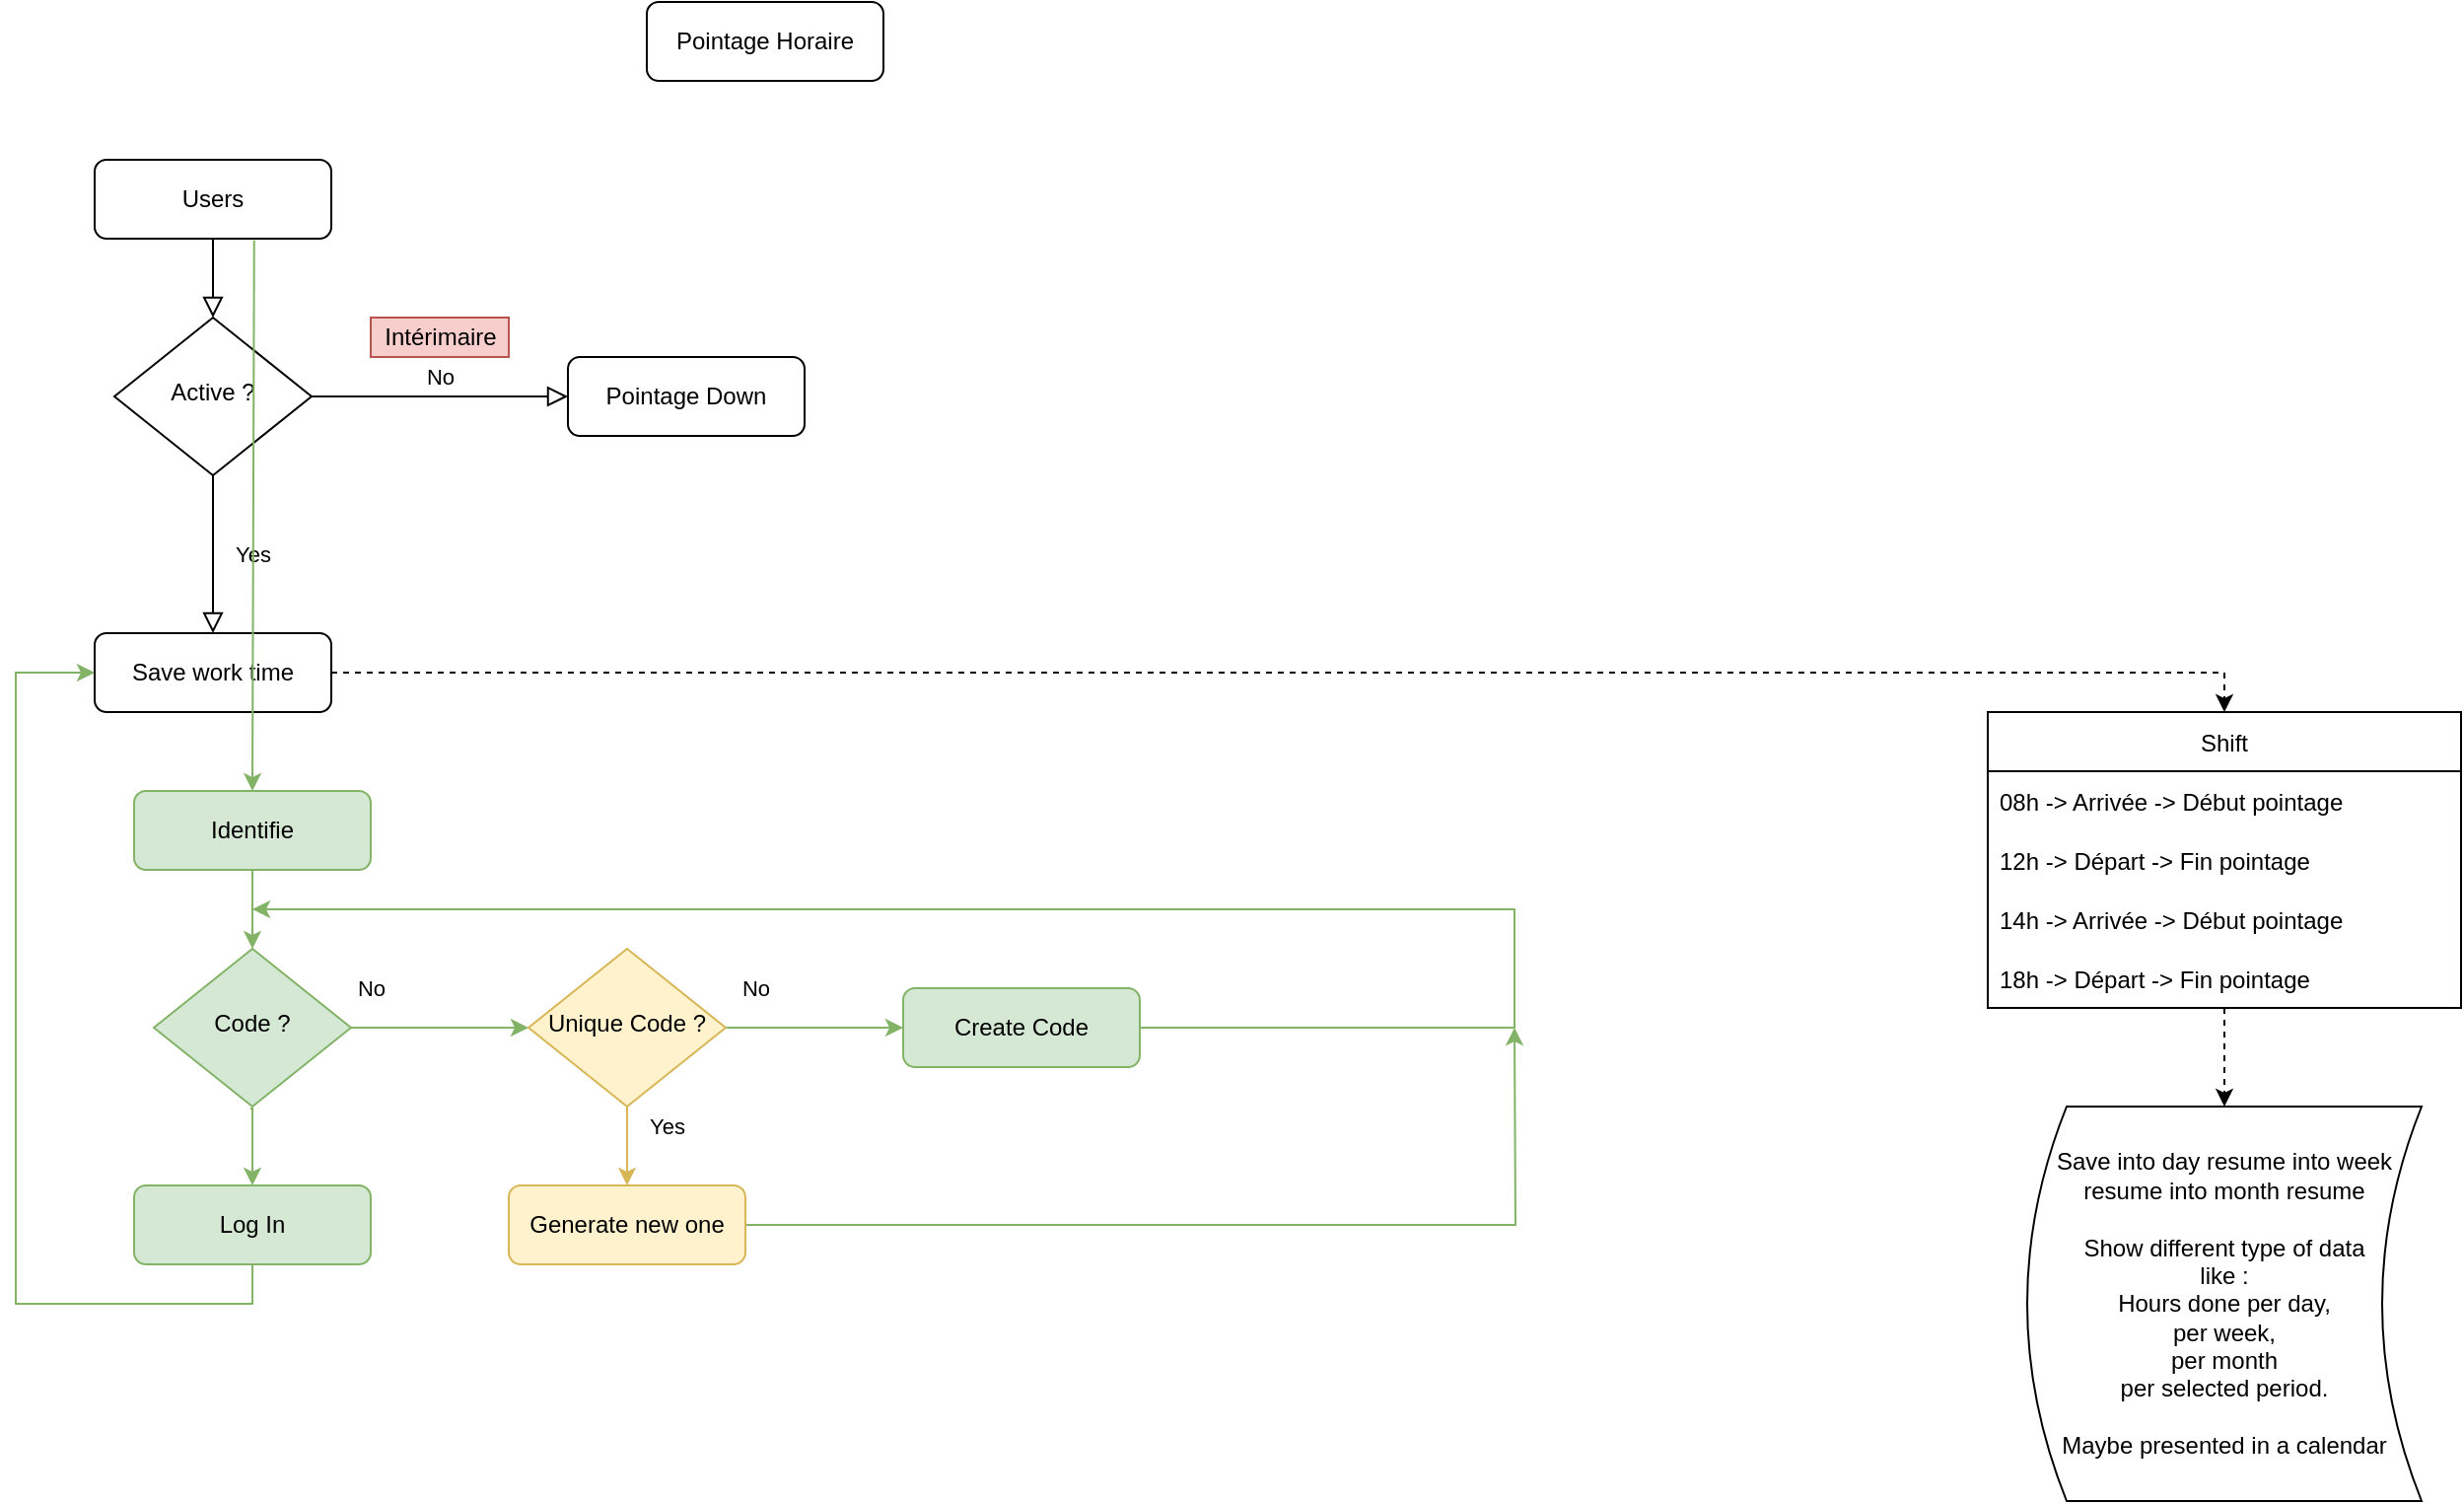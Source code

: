 <mxfile version="16.2.1" type="github">
  <diagram id="C5RBs43oDa-KdzZeNtuy" name="Page-1">
    <mxGraphModel dx="1718" dy="935" grid="1" gridSize="10" guides="1" tooltips="1" connect="1" arrows="1" fold="1" page="1" pageScale="1" pageWidth="827" pageHeight="1169" math="0" shadow="0">
      <root>
        <mxCell id="WIyWlLk6GJQsqaUBKTNV-0" />
        <mxCell id="WIyWlLk6GJQsqaUBKTNV-1" parent="WIyWlLk6GJQsqaUBKTNV-0" />
        <mxCell id="WIyWlLk6GJQsqaUBKTNV-2" value="" style="rounded=0;html=1;jettySize=auto;orthogonalLoop=1;fontSize=11;endArrow=block;endFill=0;endSize=8;strokeWidth=1;shadow=0;labelBackgroundColor=none;edgeStyle=orthogonalEdgeStyle;" parent="WIyWlLk6GJQsqaUBKTNV-1" source="WIyWlLk6GJQsqaUBKTNV-3" target="WIyWlLk6GJQsqaUBKTNV-6" edge="1">
          <mxGeometry relative="1" as="geometry" />
        </mxCell>
        <mxCell id="WIyWlLk6GJQsqaUBKTNV-3" value="Users" style="rounded=1;whiteSpace=wrap;html=1;fontSize=12;glass=0;strokeWidth=1;shadow=0;" parent="WIyWlLk6GJQsqaUBKTNV-1" vertex="1">
          <mxGeometry x="80" y="80" width="120" height="40" as="geometry" />
        </mxCell>
        <mxCell id="WIyWlLk6GJQsqaUBKTNV-4" value="Yes" style="rounded=0;html=1;jettySize=auto;orthogonalLoop=1;fontSize=11;endArrow=block;endFill=0;endSize=8;strokeWidth=1;shadow=0;labelBackgroundColor=none;edgeStyle=orthogonalEdgeStyle;entryX=0.5;entryY=0;entryDx=0;entryDy=0;" parent="WIyWlLk6GJQsqaUBKTNV-1" source="WIyWlLk6GJQsqaUBKTNV-6" target="WIyWlLk6GJQsqaUBKTNV-12" edge="1">
          <mxGeometry y="20" relative="1" as="geometry">
            <mxPoint as="offset" />
            <mxPoint x="140" y="280" as="targetPoint" />
          </mxGeometry>
        </mxCell>
        <mxCell id="WIyWlLk6GJQsqaUBKTNV-5" value="No" style="edgeStyle=orthogonalEdgeStyle;rounded=0;html=1;jettySize=auto;orthogonalLoop=1;fontSize=11;endArrow=block;endFill=0;endSize=8;strokeWidth=1;shadow=0;labelBackgroundColor=none;" parent="WIyWlLk6GJQsqaUBKTNV-1" source="WIyWlLk6GJQsqaUBKTNV-6" target="WIyWlLk6GJQsqaUBKTNV-7" edge="1">
          <mxGeometry y="10" relative="1" as="geometry">
            <mxPoint as="offset" />
          </mxGeometry>
        </mxCell>
        <mxCell id="WIyWlLk6GJQsqaUBKTNV-6" value="Active ?" style="rhombus;whiteSpace=wrap;html=1;shadow=0;fontFamily=Helvetica;fontSize=12;align=center;strokeWidth=1;spacing=6;spacingTop=-4;" parent="WIyWlLk6GJQsqaUBKTNV-1" vertex="1">
          <mxGeometry x="90" y="160" width="100" height="80" as="geometry" />
        </mxCell>
        <mxCell id="WIyWlLk6GJQsqaUBKTNV-7" value="Pointage Down" style="rounded=1;whiteSpace=wrap;html=1;fontSize=12;glass=0;strokeWidth=1;shadow=0;" parent="WIyWlLk6GJQsqaUBKTNV-1" vertex="1">
          <mxGeometry x="320" y="180" width="120" height="40" as="geometry" />
        </mxCell>
        <mxCell id="G-VciztBtjNbXAgdH_Gi-4" style="edgeStyle=orthogonalEdgeStyle;rounded=0;orthogonalLoop=1;jettySize=auto;html=1;entryX=0.5;entryY=0;entryDx=0;entryDy=0;fillColor=#d5e8d4;strokeColor=#82b366;" edge="1" parent="WIyWlLk6GJQsqaUBKTNV-1" source="WIyWlLk6GJQsqaUBKTNV-11" target="G-VciztBtjNbXAgdH_Gi-3">
          <mxGeometry relative="1" as="geometry" />
        </mxCell>
        <mxCell id="WIyWlLk6GJQsqaUBKTNV-11" value="Identifie" style="rounded=1;whiteSpace=wrap;html=1;fontSize=12;glass=0;strokeWidth=1;shadow=0;fillColor=#d5e8d4;strokeColor=#82b366;" parent="WIyWlLk6GJQsqaUBKTNV-1" vertex="1">
          <mxGeometry x="100" y="400" width="120" height="40" as="geometry" />
        </mxCell>
        <mxCell id="G-VciztBtjNbXAgdH_Gi-26" style="edgeStyle=orthogonalEdgeStyle;rounded=0;orthogonalLoop=1;jettySize=auto;html=1;dashed=1;exitX=1;exitY=0.5;exitDx=0;exitDy=0;entryX=0.5;entryY=0;entryDx=0;entryDy=0;" edge="1" parent="WIyWlLk6GJQsqaUBKTNV-1" source="WIyWlLk6GJQsqaUBKTNV-12" target="G-VciztBtjNbXAgdH_Gi-27">
          <mxGeometry relative="1" as="geometry">
            <mxPoint x="1010" y="315" as="targetPoint" />
            <mxPoint x="215" y="340" as="sourcePoint" />
          </mxGeometry>
        </mxCell>
        <mxCell id="WIyWlLk6GJQsqaUBKTNV-12" value="Save work time" style="rounded=1;whiteSpace=wrap;html=1;fontSize=12;glass=0;strokeWidth=1;shadow=0;" parent="WIyWlLk6GJQsqaUBKTNV-1" vertex="1">
          <mxGeometry x="80" y="320" width="120" height="40" as="geometry" />
        </mxCell>
        <mxCell id="G-VciztBtjNbXAgdH_Gi-0" value="Pointage Horaire" style="rounded=1;whiteSpace=wrap;html=1;fontSize=12;glass=0;strokeWidth=1;shadow=0;" vertex="1" parent="WIyWlLk6GJQsqaUBKTNV-1">
          <mxGeometry x="360" width="120" height="40" as="geometry" />
        </mxCell>
        <mxCell id="G-VciztBtjNbXAgdH_Gi-1" value="Intérimaire" style="text;html=1;align=center;verticalAlign=middle;resizable=0;points=[];autosize=1;strokeColor=#b85450;fillColor=#f8cecc;" vertex="1" parent="WIyWlLk6GJQsqaUBKTNV-1">
          <mxGeometry x="220" y="160" width="70" height="20" as="geometry" />
        </mxCell>
        <mxCell id="G-VciztBtjNbXAgdH_Gi-2" value="" style="endArrow=classic;html=1;rounded=0;exitX=0.674;exitY=1.018;exitDx=0;exitDy=0;exitPerimeter=0;fillColor=#d5e8d4;strokeColor=#82b366;entryX=0.5;entryY=0;entryDx=0;entryDy=0;" edge="1" parent="WIyWlLk6GJQsqaUBKTNV-1" source="WIyWlLk6GJQsqaUBKTNV-3" target="WIyWlLk6GJQsqaUBKTNV-11">
          <mxGeometry width="50" height="50" relative="1" as="geometry">
            <mxPoint x="160" y="130" as="sourcePoint" />
            <mxPoint x="160" y="410" as="targetPoint" />
            <Array as="points" />
          </mxGeometry>
        </mxCell>
        <mxCell id="G-VciztBtjNbXAgdH_Gi-14" style="edgeStyle=orthogonalEdgeStyle;rounded=0;orthogonalLoop=1;jettySize=auto;html=1;entryX=0;entryY=0.5;entryDx=0;entryDy=0;fillColor=#d5e8d4;strokeColor=#82b366;" edge="1" parent="WIyWlLk6GJQsqaUBKTNV-1" source="G-VciztBtjNbXAgdH_Gi-3" target="G-VciztBtjNbXAgdH_Gi-13">
          <mxGeometry relative="1" as="geometry" />
        </mxCell>
        <mxCell id="G-VciztBtjNbXAgdH_Gi-16" value="No" style="edgeLabel;html=1;align=center;verticalAlign=middle;resizable=0;points=[];" vertex="1" connectable="0" parent="G-VciztBtjNbXAgdH_Gi-14">
          <mxGeometry x="-0.352" y="-1" relative="1" as="geometry">
            <mxPoint x="-19" y="-21" as="offset" />
          </mxGeometry>
        </mxCell>
        <mxCell id="G-VciztBtjNbXAgdH_Gi-22" style="edgeStyle=orthogonalEdgeStyle;rounded=0;orthogonalLoop=1;jettySize=auto;html=1;fillColor=#d5e8d4;strokeColor=#82b366;entryX=0.5;entryY=0;entryDx=0;entryDy=0;" edge="1" parent="WIyWlLk6GJQsqaUBKTNV-1" target="G-VciztBtjNbXAgdH_Gi-23">
          <mxGeometry relative="1" as="geometry">
            <mxPoint x="159" y="681" as="targetPoint" />
            <mxPoint x="159" y="561" as="sourcePoint" />
          </mxGeometry>
        </mxCell>
        <mxCell id="G-VciztBtjNbXAgdH_Gi-3" value="Code ?" style="rhombus;whiteSpace=wrap;html=1;shadow=0;fontFamily=Helvetica;fontSize=12;align=center;strokeWidth=1;spacing=6;spacingTop=-4;fillColor=#d5e8d4;strokeColor=#82b366;" vertex="1" parent="WIyWlLk6GJQsqaUBKTNV-1">
          <mxGeometry x="110" y="480" width="100" height="80" as="geometry" />
        </mxCell>
        <mxCell id="G-VciztBtjNbXAgdH_Gi-9" style="edgeStyle=orthogonalEdgeStyle;rounded=0;orthogonalLoop=1;jettySize=auto;html=1;fillColor=#d5e8d4;strokeColor=#82b366;" edge="1" parent="WIyWlLk6GJQsqaUBKTNV-1" source="G-VciztBtjNbXAgdH_Gi-7">
          <mxGeometry relative="1" as="geometry">
            <mxPoint x="160" y="460" as="targetPoint" />
            <Array as="points">
              <mxPoint x="800" y="520" />
              <mxPoint x="800" y="460" />
            </Array>
          </mxGeometry>
        </mxCell>
        <mxCell id="G-VciztBtjNbXAgdH_Gi-7" value="Create Code" style="rounded=1;whiteSpace=wrap;html=1;fontSize=12;glass=0;strokeWidth=1;shadow=0;fillColor=#d5e8d4;strokeColor=#82b366;" vertex="1" parent="WIyWlLk6GJQsqaUBKTNV-1">
          <mxGeometry x="490" y="500" width="120" height="40" as="geometry" />
        </mxCell>
        <mxCell id="G-VciztBtjNbXAgdH_Gi-15" style="edgeStyle=orthogonalEdgeStyle;rounded=0;orthogonalLoop=1;jettySize=auto;html=1;entryX=0;entryY=0.5;entryDx=0;entryDy=0;fillColor=#d5e8d4;strokeColor=#82b366;" edge="1" parent="WIyWlLk6GJQsqaUBKTNV-1" source="G-VciztBtjNbXAgdH_Gi-13" target="G-VciztBtjNbXAgdH_Gi-7">
          <mxGeometry relative="1" as="geometry" />
        </mxCell>
        <mxCell id="G-VciztBtjNbXAgdH_Gi-17" value="No" style="edgeLabel;html=1;align=center;verticalAlign=middle;resizable=0;points=[];" vertex="1" connectable="0" parent="G-VciztBtjNbXAgdH_Gi-15">
          <mxGeometry x="-0.638" relative="1" as="geometry">
            <mxPoint x="-2" y="-20" as="offset" />
          </mxGeometry>
        </mxCell>
        <mxCell id="G-VciztBtjNbXAgdH_Gi-18" style="edgeStyle=orthogonalEdgeStyle;rounded=0;orthogonalLoop=1;jettySize=auto;html=1;fillColor=#fff2cc;strokeColor=#d6b656;entryX=0.5;entryY=0;entryDx=0;entryDy=0;" edge="1" parent="WIyWlLk6GJQsqaUBKTNV-1" source="G-VciztBtjNbXAgdH_Gi-13" target="G-VciztBtjNbXAgdH_Gi-19">
          <mxGeometry relative="1" as="geometry">
            <mxPoint x="350" y="600" as="targetPoint" />
            <Array as="points">
              <mxPoint x="350" y="600" />
              <mxPoint x="350" y="600" />
            </Array>
          </mxGeometry>
        </mxCell>
        <mxCell id="G-VciztBtjNbXAgdH_Gi-21" value="Yes" style="edgeLabel;html=1;align=center;verticalAlign=middle;resizable=0;points=[];" vertex="1" connectable="0" parent="G-VciztBtjNbXAgdH_Gi-18">
          <mxGeometry x="-0.61" y="-2" relative="1" as="geometry">
            <mxPoint x="22" y="2" as="offset" />
          </mxGeometry>
        </mxCell>
        <mxCell id="G-VciztBtjNbXAgdH_Gi-13" value="Unique Code ?" style="rhombus;whiteSpace=wrap;html=1;shadow=0;fontFamily=Helvetica;fontSize=12;align=center;strokeWidth=1;spacing=6;spacingTop=-4;fillColor=#fff2cc;strokeColor=#d6b656;" vertex="1" parent="WIyWlLk6GJQsqaUBKTNV-1">
          <mxGeometry x="300" y="480" width="100" height="80" as="geometry" />
        </mxCell>
        <mxCell id="G-VciztBtjNbXAgdH_Gi-20" style="edgeStyle=orthogonalEdgeStyle;rounded=0;orthogonalLoop=1;jettySize=auto;html=1;fillColor=#d5e8d4;strokeColor=#82b366;" edge="1" parent="WIyWlLk6GJQsqaUBKTNV-1" source="G-VciztBtjNbXAgdH_Gi-19">
          <mxGeometry relative="1" as="geometry">
            <mxPoint x="800" y="520" as="targetPoint" />
          </mxGeometry>
        </mxCell>
        <mxCell id="G-VciztBtjNbXAgdH_Gi-19" value="Generate new one" style="rounded=1;whiteSpace=wrap;html=1;fontSize=12;glass=0;strokeWidth=1;shadow=0;fillColor=#fff2cc;strokeColor=#d6b656;" vertex="1" parent="WIyWlLk6GJQsqaUBKTNV-1">
          <mxGeometry x="290" y="600" width="120" height="40" as="geometry" />
        </mxCell>
        <mxCell id="G-VciztBtjNbXAgdH_Gi-24" style="edgeStyle=orthogonalEdgeStyle;rounded=0;orthogonalLoop=1;jettySize=auto;html=1;entryX=0;entryY=0.5;entryDx=0;entryDy=0;fillColor=#d5e8d4;strokeColor=#82b366;" edge="1" parent="WIyWlLk6GJQsqaUBKTNV-1" source="G-VciztBtjNbXAgdH_Gi-23" target="WIyWlLk6GJQsqaUBKTNV-12">
          <mxGeometry relative="1" as="geometry">
            <mxPoint x="60" y="338" as="targetPoint" />
            <Array as="points">
              <mxPoint x="40" y="660" />
              <mxPoint x="40" y="340" />
            </Array>
          </mxGeometry>
        </mxCell>
        <mxCell id="G-VciztBtjNbXAgdH_Gi-23" value="Log In" style="rounded=1;whiteSpace=wrap;html=1;fontSize=12;glass=0;strokeWidth=1;shadow=0;fillColor=#d5e8d4;strokeColor=#82b366;" vertex="1" parent="WIyWlLk6GJQsqaUBKTNV-1">
          <mxGeometry x="100" y="600" width="120" height="40" as="geometry" />
        </mxCell>
        <mxCell id="G-VciztBtjNbXAgdH_Gi-32" style="edgeStyle=orthogonalEdgeStyle;rounded=0;orthogonalLoop=1;jettySize=auto;html=1;dashed=1;entryX=0.5;entryY=0;entryDx=0;entryDy=0;" edge="1" parent="WIyWlLk6GJQsqaUBKTNV-1" source="G-VciztBtjNbXAgdH_Gi-27" target="G-VciztBtjNbXAgdH_Gi-33">
          <mxGeometry relative="1" as="geometry">
            <mxPoint x="1160" y="600" as="targetPoint" />
          </mxGeometry>
        </mxCell>
        <mxCell id="G-VciztBtjNbXAgdH_Gi-27" value="Shift" style="swimlane;fontStyle=0;childLayout=stackLayout;horizontal=1;startSize=30;horizontalStack=0;resizeParent=1;resizeParentMax=0;resizeLast=0;collapsible=1;marginBottom=0;" vertex="1" parent="WIyWlLk6GJQsqaUBKTNV-1">
          <mxGeometry x="1040" y="360" width="240" height="150" as="geometry" />
        </mxCell>
        <mxCell id="G-VciztBtjNbXAgdH_Gi-28" value="08h -&gt; Arrivée -&gt; Début pointage" style="text;strokeColor=none;fillColor=none;align=left;verticalAlign=middle;spacingLeft=4;spacingRight=4;overflow=hidden;points=[[0,0.5],[1,0.5]];portConstraint=eastwest;rotatable=0;" vertex="1" parent="G-VciztBtjNbXAgdH_Gi-27">
          <mxGeometry y="30" width="240" height="30" as="geometry" />
        </mxCell>
        <mxCell id="G-VciztBtjNbXAgdH_Gi-29" value="12h -&gt; Départ -&gt; Fin pointage" style="text;strokeColor=none;fillColor=none;align=left;verticalAlign=middle;spacingLeft=4;spacingRight=4;overflow=hidden;points=[[0,0.5],[1,0.5]];portConstraint=eastwest;rotatable=0;" vertex="1" parent="G-VciztBtjNbXAgdH_Gi-27">
          <mxGeometry y="60" width="240" height="30" as="geometry" />
        </mxCell>
        <mxCell id="G-VciztBtjNbXAgdH_Gi-30" value="14h -&gt; Arrivée -&gt; Début pointage" style="text;strokeColor=none;fillColor=none;align=left;verticalAlign=middle;spacingLeft=4;spacingRight=4;overflow=hidden;points=[[0,0.5],[1,0.5]];portConstraint=eastwest;rotatable=0;" vertex="1" parent="G-VciztBtjNbXAgdH_Gi-27">
          <mxGeometry y="90" width="240" height="30" as="geometry" />
        </mxCell>
        <mxCell id="G-VciztBtjNbXAgdH_Gi-31" value="18h -&gt; Départ -&gt; Fin pointage" style="text;strokeColor=none;fillColor=none;align=left;verticalAlign=middle;spacingLeft=4;spacingRight=4;overflow=hidden;points=[[0,0.5],[1,0.5]];portConstraint=eastwest;rotatable=0;" vertex="1" parent="G-VciztBtjNbXAgdH_Gi-27">
          <mxGeometry y="120" width="240" height="30" as="geometry" />
        </mxCell>
        <mxCell id="G-VciztBtjNbXAgdH_Gi-33" value="Save into day resume into week resume into month resume&lt;br&gt;&lt;br&gt;Show different type of data &lt;br&gt;like :&lt;br&gt;Hours done per day,&lt;br&gt;per week,&lt;br&gt;per month&lt;br&gt;per selected period.&lt;br&gt;&lt;br&gt;Maybe presented in a calendar" style="shape=dataStorage;whiteSpace=wrap;html=1;fixedSize=1;" vertex="1" parent="WIyWlLk6GJQsqaUBKTNV-1">
          <mxGeometry x="1060" y="560" width="200" height="200" as="geometry" />
        </mxCell>
      </root>
    </mxGraphModel>
  </diagram>
</mxfile>
